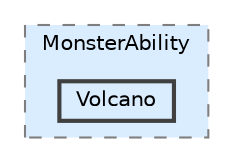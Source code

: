 digraph "Q:/IdleWave/Projet/Assets/Scripts/RogueGenesia/Survival/Monster/MonsterAbility/Volcano"
{
 // LATEX_PDF_SIZE
  bgcolor="transparent";
  edge [fontname=Helvetica,fontsize=10,labelfontname=Helvetica,labelfontsize=10];
  node [fontname=Helvetica,fontsize=10,shape=box,height=0.2,width=0.4];
  compound=true
  subgraph clusterdir_538f032d2ef2b6f8ce104697cb66795e {
    graph [ bgcolor="#daedff", pencolor="grey50", label="MonsterAbility", fontname=Helvetica,fontsize=10 style="filled,dashed", URL="dir_538f032d2ef2b6f8ce104697cb66795e.html",tooltip=""]
  dir_dd28549866d856cd7d5b0e71e1d43761 [label="Volcano", fillcolor="#daedff", color="grey25", style="filled,bold", URL="dir_dd28549866d856cd7d5b0e71e1d43761.html",tooltip=""];
  }
}
